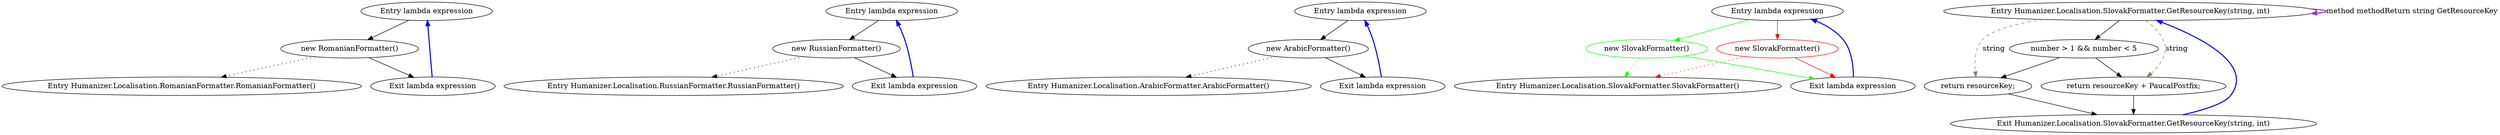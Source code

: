 digraph  {
n0 [label="Entry lambda expression", span="15-15", cluster="lambda expression"];
n1 [label="new RomanianFormatter()", span="15-15", cluster="lambda expression"];
n2 [label="Exit lambda expression", span="15-15", cluster="lambda expression"];
n3 [label="Entry Humanizer.Localisation.RomanianFormatter.RomanianFormatter()", span="2-2", cluster="Humanizer.Localisation.RomanianFormatter.RomanianFormatter()"];
n4 [label="Entry lambda expression", span="16-16", cluster="lambda expression"];
n5 [label="new RussianFormatter()", span="16-16", cluster="lambda expression"];
n6 [label="Exit lambda expression", span="16-16", cluster="lambda expression"];
n7 [label="Entry Humanizer.Localisation.RussianFormatter.RussianFormatter()", span="2-2", cluster="Humanizer.Localisation.RussianFormatter.RussianFormatter()"];
n8 [label="Entry lambda expression", span="17-17", cluster="lambda expression"];
n9 [label="new ArabicFormatter()", span="17-17", cluster="lambda expression"];
n10 [label="Exit lambda expression", span="17-17", cluster="lambda expression"];
n11 [label="Entry Humanizer.Localisation.ArabicFormatter.ArabicFormatter()", span="2-2", cluster="Humanizer.Localisation.ArabicFormatter.ArabicFormatter()"];
n12 [label="Entry lambda expression", span="18-18", cluster="lambda expression"];
n13 [label="new SlovakFormatter()", span="18-18", cluster="lambda expression", color=red, community=0];
n14 [label="Exit lambda expression", span="18-18", cluster="lambda expression"];
n15 [label="Entry Humanizer.Localisation.SlovakFormatter.SlovakFormatter()", span="2-2", cluster="Humanizer.Localisation.SlovakFormatter.SlovakFormatter()"];
d13 [label="new SlovakFormatter()", span="18-18", cluster="lambda expression", color=green, community=0];
m0_0 [label="Entry Humanizer.Localisation.SlovakFormatter.GetResourceKey(string, int)", span="6-6", cluster="Humanizer.Localisation.SlovakFormatter.GetResourceKey(string, int)", file="SlovakFormatter.cs"];
m0_1 [label="number > 1 && number < 5", span="8-8", cluster="Humanizer.Localisation.SlovakFormatter.GetResourceKey(string, int)", file="SlovakFormatter.cs"];
m0_2 [label="return resourceKey + PaucalPostfix;", span="9-9", cluster="Humanizer.Localisation.SlovakFormatter.GetResourceKey(string, int)", file="SlovakFormatter.cs"];
m0_3 [label="return resourceKey;", span="11-11", cluster="Humanizer.Localisation.SlovakFormatter.GetResourceKey(string, int)", file="SlovakFormatter.cs"];
m0_4 [label="Exit Humanizer.Localisation.SlovakFormatter.GetResourceKey(string, int)", span="6-6", cluster="Humanizer.Localisation.SlovakFormatter.GetResourceKey(string, int)", file="SlovakFormatter.cs"];
n0 -> n1  [key=0, style=solid];
n1 -> n2  [key=0, style=solid];
n1 -> n3  [key=2, style=dotted];
n2 -> n0  [key=0, style=bold, color=blue];
n4 -> n5  [key=0, style=solid];
n5 -> n6  [key=0, style=solid];
n5 -> n7  [key=2, style=dotted];
n6 -> n4  [key=0, style=bold, color=blue];
n8 -> n9  [key=0, style=solid];
n9 -> n10  [key=0, style=solid];
n9 -> n11  [key=2, style=dotted];
n10 -> n8  [key=0, style=bold, color=blue];
n12 -> n13  [key=0, style=solid, color=red];
n12 -> d13  [key=0, style=solid, color=green];
n13 -> n14  [key=0, style=solid, color=red];
n13 -> n15  [key=2, style=dotted, color=red];
n14 -> n12  [key=0, style=bold, color=blue];
d13 -> n14  [key=0, style=solid, color=green];
d13 -> n15  [key=2, style=dotted, color=green];
m0_0 -> m0_1  [key=0, style=solid];
m0_0 -> m0_2  [key=1, style=dashed, color=darkseagreen4, label=string];
m0_0 -> m0_3  [key=1, style=dashed, color=darkseagreen4, label=string];
m0_0 -> m0_0  [key=3, color=darkorchid, style=bold, label="method methodReturn string GetResourceKey"];
m0_1 -> m0_2  [key=0, style=solid];
m0_1 -> m0_3  [key=0, style=solid];
m0_2 -> m0_4  [key=0, style=solid];
m0_3 -> m0_4  [key=0, style=solid];
m0_4 -> m0_0  [key=0, style=bold, color=blue];
}
